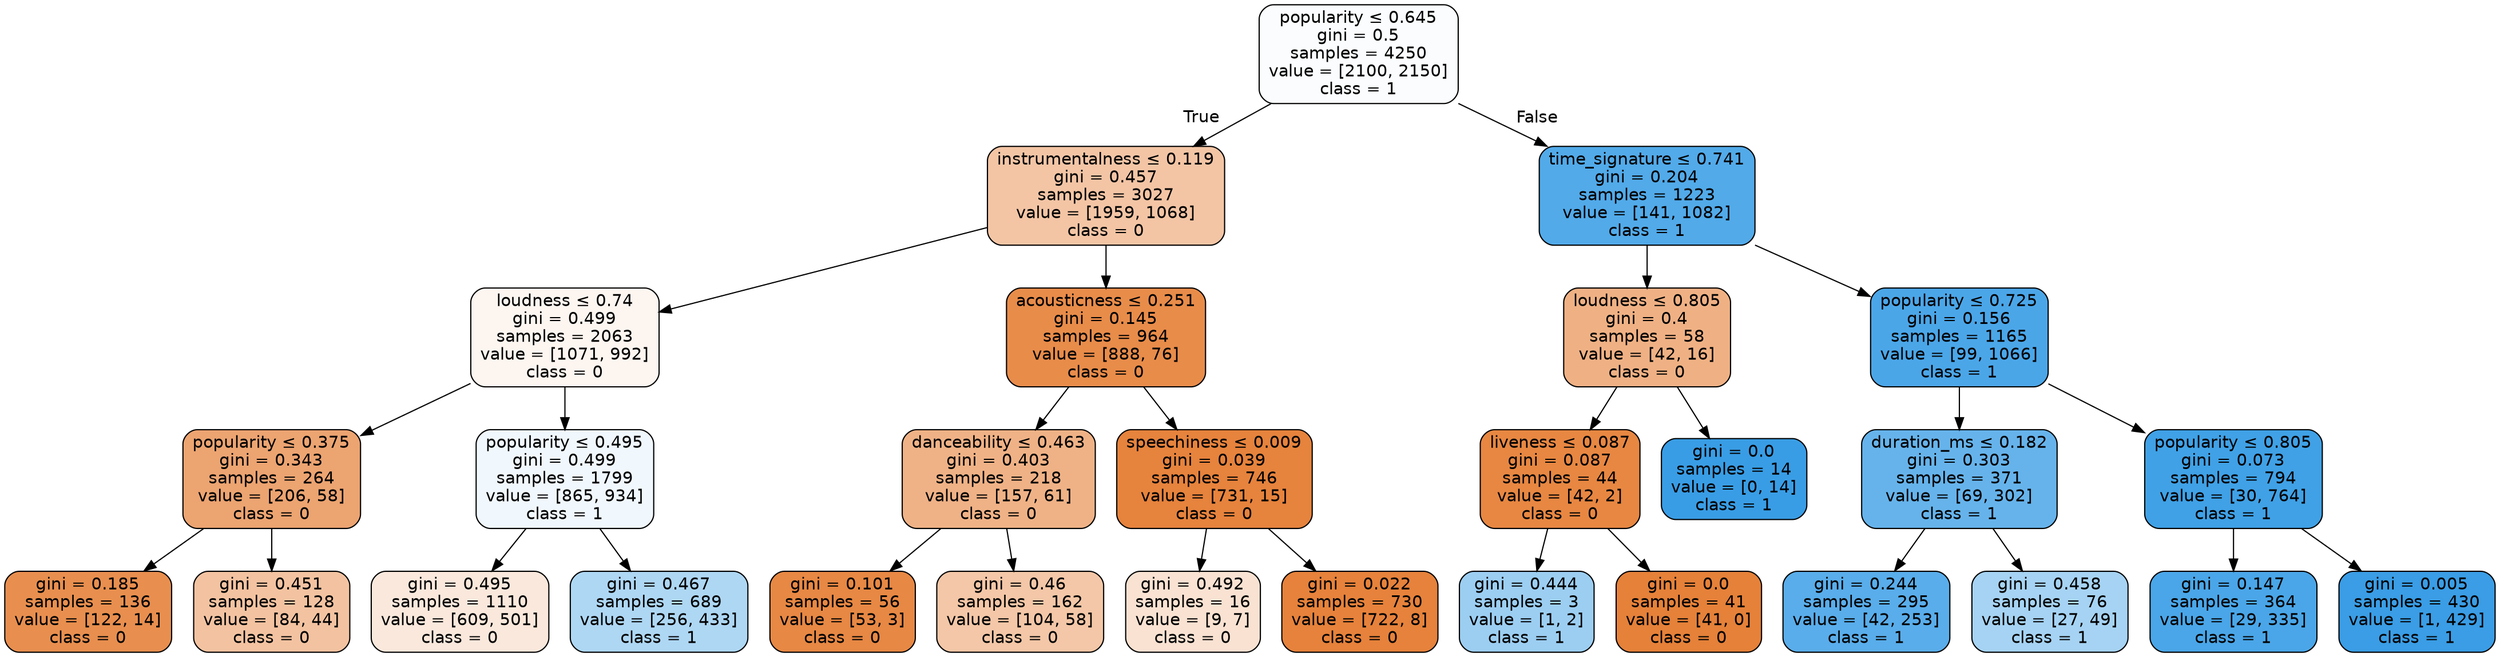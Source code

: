 digraph Tree {
node [shape=box, style="filled, rounded", color="black", fontname=helvetica] ;
edge [fontname=helvetica] ;
0 [label=<popularity &le; 0.645<br/>gini = 0.5<br/>samples = 4250<br/>value = [2100, 2150]<br/>class = 1>, fillcolor="#399de506"] ;
1 [label=<instrumentalness &le; 0.119<br/>gini = 0.457<br/>samples = 3027<br/>value = [1959, 1068]<br/>class = 0>, fillcolor="#e5813974"] ;
0 -> 1 [labeldistance=2.5, labelangle=45, headlabel="True"] ;
2 [label=<loudness &le; 0.74<br/>gini = 0.499<br/>samples = 2063<br/>value = [1071, 992]<br/>class = 0>, fillcolor="#e5813913"] ;
1 -> 2 ;
3 [label=<popularity &le; 0.375<br/>gini = 0.343<br/>samples = 264<br/>value = [206, 58]<br/>class = 0>, fillcolor="#e58139b7"] ;
2 -> 3 ;
4 [label=<gini = 0.185<br/>samples = 136<br/>value = [122, 14]<br/>class = 0>, fillcolor="#e58139e2"] ;
3 -> 4 ;
5 [label=<gini = 0.451<br/>samples = 128<br/>value = [84, 44]<br/>class = 0>, fillcolor="#e5813979"] ;
3 -> 5 ;
6 [label=<popularity &le; 0.495<br/>gini = 0.499<br/>samples = 1799<br/>value = [865, 934]<br/>class = 1>, fillcolor="#399de513"] ;
2 -> 6 ;
7 [label=<gini = 0.495<br/>samples = 1110<br/>value = [609, 501]<br/>class = 0>, fillcolor="#e581392d"] ;
6 -> 7 ;
8 [label=<gini = 0.467<br/>samples = 689<br/>value = [256, 433]<br/>class = 1>, fillcolor="#399de568"] ;
6 -> 8 ;
9 [label=<acousticness &le; 0.251<br/>gini = 0.145<br/>samples = 964<br/>value = [888, 76]<br/>class = 0>, fillcolor="#e58139e9"] ;
1 -> 9 ;
10 [label=<danceability &le; 0.463<br/>gini = 0.403<br/>samples = 218<br/>value = [157, 61]<br/>class = 0>, fillcolor="#e581399c"] ;
9 -> 10 ;
11 [label=<gini = 0.101<br/>samples = 56<br/>value = [53, 3]<br/>class = 0>, fillcolor="#e58139f1"] ;
10 -> 11 ;
12 [label=<gini = 0.46<br/>samples = 162<br/>value = [104, 58]<br/>class = 0>, fillcolor="#e5813971"] ;
10 -> 12 ;
13 [label=<speechiness &le; 0.009<br/>gini = 0.039<br/>samples = 746<br/>value = [731, 15]<br/>class = 0>, fillcolor="#e58139fa"] ;
9 -> 13 ;
14 [label=<gini = 0.492<br/>samples = 16<br/>value = [9, 7]<br/>class = 0>, fillcolor="#e5813939"] ;
13 -> 14 ;
15 [label=<gini = 0.022<br/>samples = 730<br/>value = [722, 8]<br/>class = 0>, fillcolor="#e58139fc"] ;
13 -> 15 ;
16 [label=<time_signature &le; 0.741<br/>gini = 0.204<br/>samples = 1223<br/>value = [141, 1082]<br/>class = 1>, fillcolor="#399de5de"] ;
0 -> 16 [labeldistance=2.5, labelangle=-45, headlabel="False"] ;
17 [label=<loudness &le; 0.805<br/>gini = 0.4<br/>samples = 58<br/>value = [42, 16]<br/>class = 0>, fillcolor="#e581399e"] ;
16 -> 17 ;
18 [label=<liveness &le; 0.087<br/>gini = 0.087<br/>samples = 44<br/>value = [42, 2]<br/>class = 0>, fillcolor="#e58139f3"] ;
17 -> 18 ;
19 [label=<gini = 0.444<br/>samples = 3<br/>value = [1, 2]<br/>class = 1>, fillcolor="#399de57f"] ;
18 -> 19 ;
20 [label=<gini = 0.0<br/>samples = 41<br/>value = [41, 0]<br/>class = 0>, fillcolor="#e58139ff"] ;
18 -> 20 ;
21 [label=<gini = 0.0<br/>samples = 14<br/>value = [0, 14]<br/>class = 1>, fillcolor="#399de5ff"] ;
17 -> 21 ;
22 [label=<popularity &le; 0.725<br/>gini = 0.156<br/>samples = 1165<br/>value = [99, 1066]<br/>class = 1>, fillcolor="#399de5e7"] ;
16 -> 22 ;
23 [label=<duration_ms &le; 0.182<br/>gini = 0.303<br/>samples = 371<br/>value = [69, 302]<br/>class = 1>, fillcolor="#399de5c5"] ;
22 -> 23 ;
24 [label=<gini = 0.244<br/>samples = 295<br/>value = [42, 253]<br/>class = 1>, fillcolor="#399de5d5"] ;
23 -> 24 ;
25 [label=<gini = 0.458<br/>samples = 76<br/>value = [27, 49]<br/>class = 1>, fillcolor="#399de572"] ;
23 -> 25 ;
26 [label=<popularity &le; 0.805<br/>gini = 0.073<br/>samples = 794<br/>value = [30, 764]<br/>class = 1>, fillcolor="#399de5f5"] ;
22 -> 26 ;
27 [label=<gini = 0.147<br/>samples = 364<br/>value = [29, 335]<br/>class = 1>, fillcolor="#399de5e9"] ;
26 -> 27 ;
28 [label=<gini = 0.005<br/>samples = 430<br/>value = [1, 429]<br/>class = 1>, fillcolor="#399de5fe"] ;
26 -> 28 ;
}